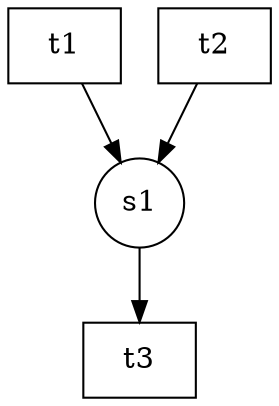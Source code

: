 digraph petrinet{
node[shape=circle];
"s1";
"t1" [shape=box];
"t2" [shape=box];
"t3" [shape=box];
"s1"->"t3"
"t1"->"s1"
"t2"->"s1"
}